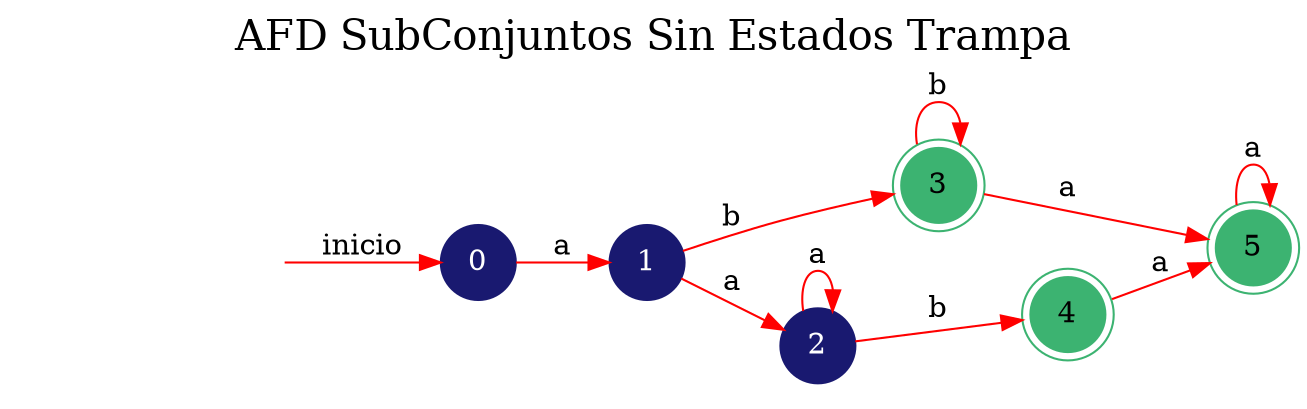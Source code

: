 digraph automata_finito {
	rankdir=LR;
	graph [label="AFD SubConjuntos Sin Estados Trampa", labelloc=t, fontsize=20]; 
	node [shape=doublecircle, style = filled,color = mediumseagreen]; 3 4 5;
	node [shape=circle];
	node [color=midnightblue,fontcolor=white];
	edge [color=red];
	secret_node [style=invis];
	secret_node -> 0 [label="inicio"];
	0 -> 1 [label="a"];
	1 -> 2 [label="a"];
	1 -> 3 [label="b"];
	2 -> 2 [label="a"];
	2 -> 4 [label="b"];
	3 -> 5 [label="a"];
	3 -> 3 [label="b"];
	4 -> 5 [label="a"];
	5 -> 5 [label="a"];
}